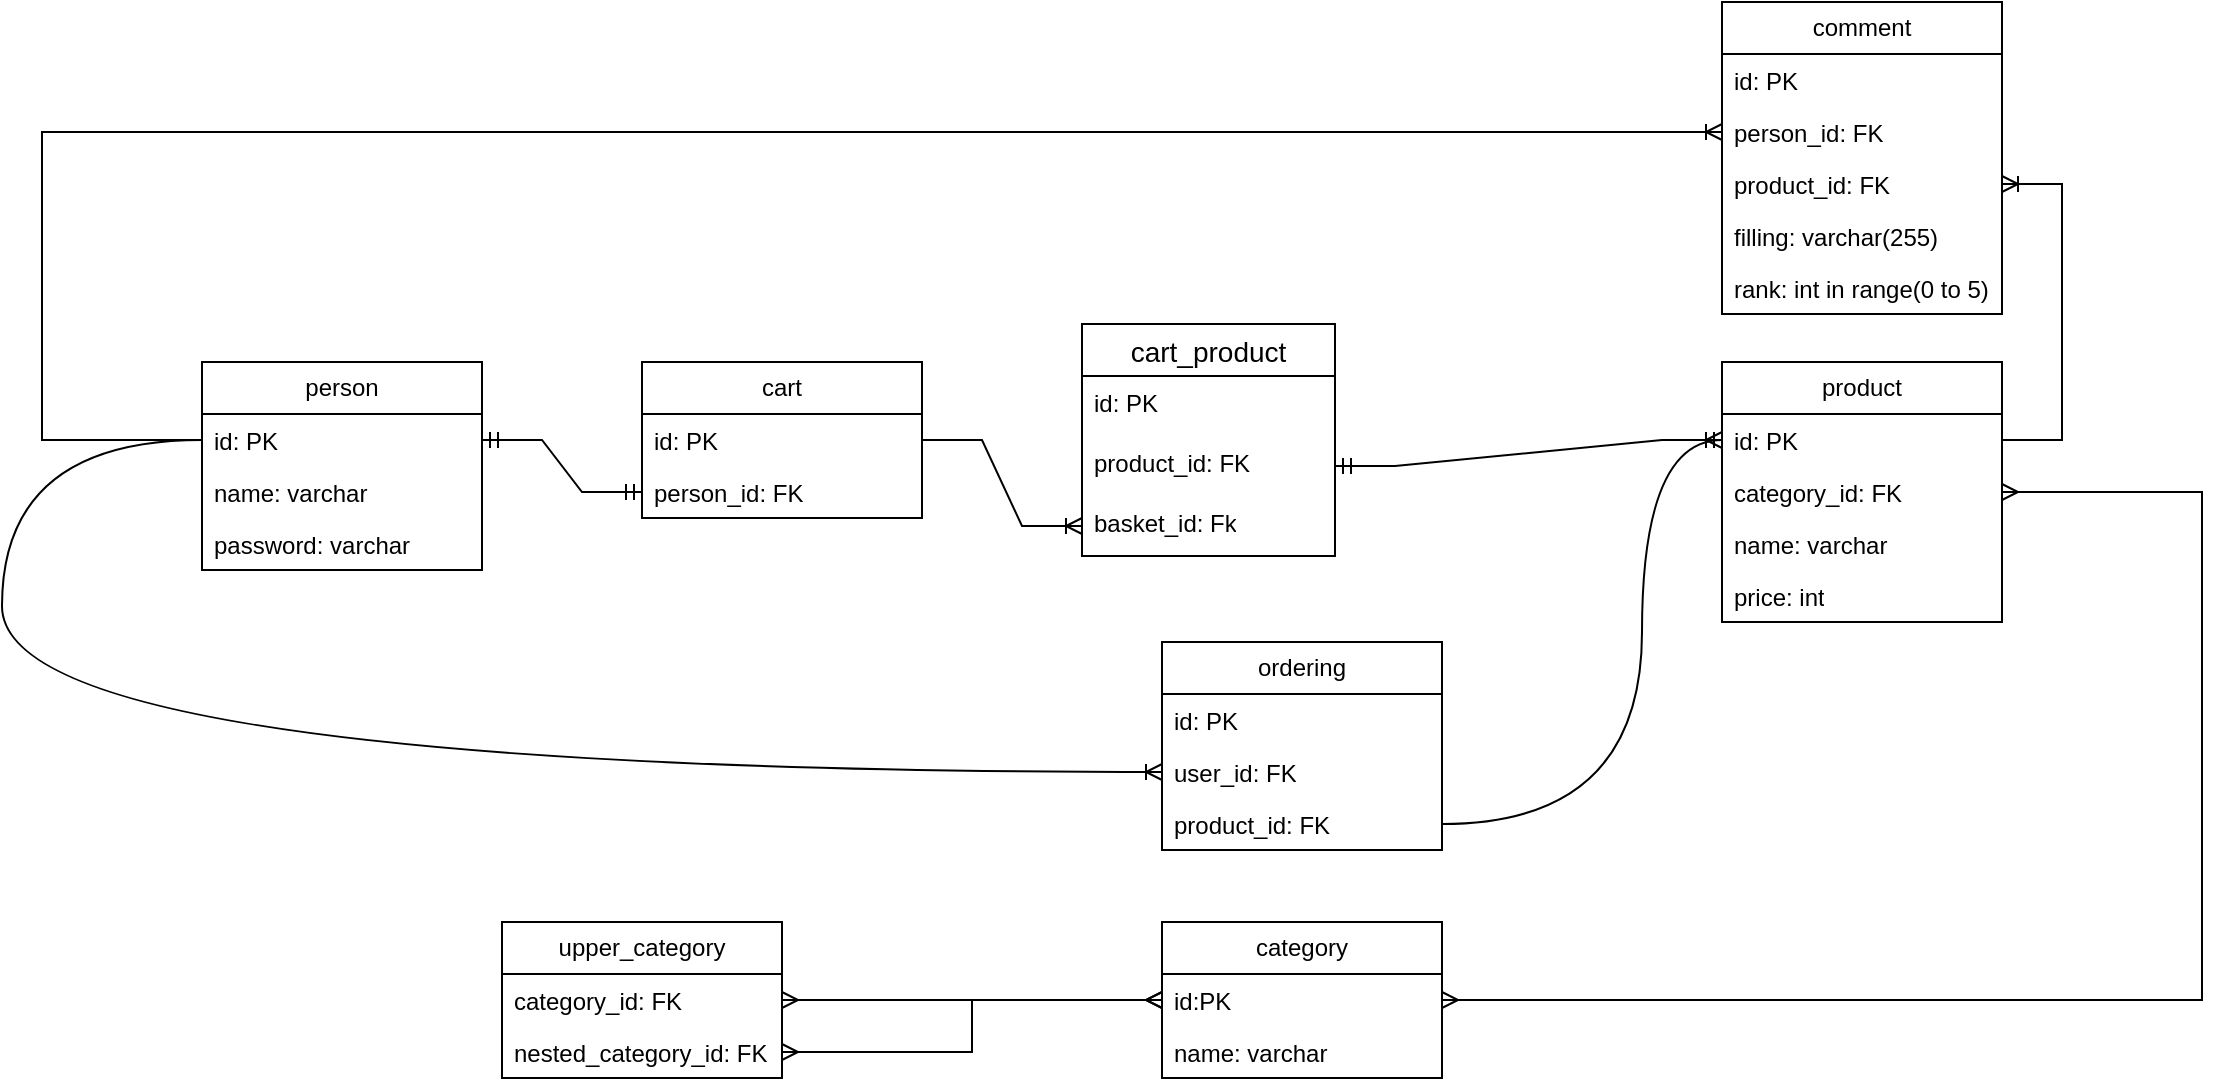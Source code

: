 <mxfile version="22.1.3" type="github">
  <diagram name="Страница — 1" id="jpvJlIro0i5mADWFQeZ1">
    <mxGraphModel dx="1783" dy="1716" grid="1" gridSize="10" guides="1" tooltips="1" connect="1" arrows="1" fold="1" page="1" pageScale="1" pageWidth="827" pageHeight="1169" math="0" shadow="0">
      <root>
        <mxCell id="0" />
        <mxCell id="1" parent="0" />
        <mxCell id="Ci0OxHBXnJLD-NSbA3Aw-1" value="person" style="swimlane;fontStyle=0;childLayout=stackLayout;horizontal=1;startSize=26;fillColor=none;horizontalStack=0;resizeParent=1;resizeParentMax=0;resizeLast=0;collapsible=1;marginBottom=0;whiteSpace=wrap;html=1;" vertex="1" parent="1">
          <mxGeometry x="-40" y="40" width="140" height="104" as="geometry" />
        </mxCell>
        <mxCell id="Ci0OxHBXnJLD-NSbA3Aw-2" value="id: PK" style="text;strokeColor=none;fillColor=none;align=left;verticalAlign=top;spacingLeft=4;spacingRight=4;overflow=hidden;rotatable=0;points=[[0,0.5],[1,0.5]];portConstraint=eastwest;whiteSpace=wrap;html=1;" vertex="1" parent="Ci0OxHBXnJLD-NSbA3Aw-1">
          <mxGeometry y="26" width="140" height="26" as="geometry" />
        </mxCell>
        <mxCell id="Ci0OxHBXnJLD-NSbA3Aw-3" value="name: varchar" style="text;strokeColor=none;fillColor=none;align=left;verticalAlign=top;spacingLeft=4;spacingRight=4;overflow=hidden;rotatable=0;points=[[0,0.5],[1,0.5]];portConstraint=eastwest;whiteSpace=wrap;html=1;" vertex="1" parent="Ci0OxHBXnJLD-NSbA3Aw-1">
          <mxGeometry y="52" width="140" height="26" as="geometry" />
        </mxCell>
        <mxCell id="Ci0OxHBXnJLD-NSbA3Aw-4" value="password: varchar" style="text;strokeColor=none;fillColor=none;align=left;verticalAlign=top;spacingLeft=4;spacingRight=4;overflow=hidden;rotatable=0;points=[[0,0.5],[1,0.5]];portConstraint=eastwest;whiteSpace=wrap;html=1;" vertex="1" parent="Ci0OxHBXnJLD-NSbA3Aw-1">
          <mxGeometry y="78" width="140" height="26" as="geometry" />
        </mxCell>
        <mxCell id="Ci0OxHBXnJLD-NSbA3Aw-5" value="cart" style="swimlane;fontStyle=0;childLayout=stackLayout;horizontal=1;startSize=26;fillColor=none;horizontalStack=0;resizeParent=1;resizeParentMax=0;resizeLast=0;collapsible=1;marginBottom=0;whiteSpace=wrap;html=1;" vertex="1" parent="1">
          <mxGeometry x="180" y="40" width="140" height="78" as="geometry" />
        </mxCell>
        <mxCell id="Ci0OxHBXnJLD-NSbA3Aw-6" value="id: PK" style="text;strokeColor=none;fillColor=none;align=left;verticalAlign=top;spacingLeft=4;spacingRight=4;overflow=hidden;rotatable=0;points=[[0,0.5],[1,0.5]];portConstraint=eastwest;whiteSpace=wrap;html=1;" vertex="1" parent="Ci0OxHBXnJLD-NSbA3Aw-5">
          <mxGeometry y="26" width="140" height="26" as="geometry" />
        </mxCell>
        <mxCell id="Ci0OxHBXnJLD-NSbA3Aw-7" value="person_id: FK" style="text;strokeColor=none;fillColor=none;align=left;verticalAlign=top;spacingLeft=4;spacingRight=4;overflow=hidden;rotatable=0;points=[[0,0.5],[1,0.5]];portConstraint=eastwest;whiteSpace=wrap;html=1;" vertex="1" parent="Ci0OxHBXnJLD-NSbA3Aw-5">
          <mxGeometry y="52" width="140" height="26" as="geometry" />
        </mxCell>
        <mxCell id="Ci0OxHBXnJLD-NSbA3Aw-10" value="" style="edgeStyle=entityRelationEdgeStyle;fontSize=12;html=1;endArrow=ERmandOne;startArrow=ERmandOne;rounded=0;" edge="1" parent="1" source="Ci0OxHBXnJLD-NSbA3Aw-2" target="Ci0OxHBXnJLD-NSbA3Aw-7">
          <mxGeometry width="100" height="100" relative="1" as="geometry">
            <mxPoint x="440" y="410" as="sourcePoint" />
            <mxPoint x="540" y="310" as="targetPoint" />
          </mxGeometry>
        </mxCell>
        <mxCell id="Ci0OxHBXnJLD-NSbA3Aw-11" value="product" style="swimlane;fontStyle=0;childLayout=stackLayout;horizontal=1;startSize=26;fillColor=none;horizontalStack=0;resizeParent=1;resizeParentMax=0;resizeLast=0;collapsible=1;marginBottom=0;whiteSpace=wrap;html=1;" vertex="1" parent="1">
          <mxGeometry x="720" y="40" width="140" height="130" as="geometry" />
        </mxCell>
        <mxCell id="Ci0OxHBXnJLD-NSbA3Aw-12" value="id: PK" style="text;strokeColor=none;fillColor=none;align=left;verticalAlign=top;spacingLeft=4;spacingRight=4;overflow=hidden;rotatable=0;points=[[0,0.5],[1,0.5]];portConstraint=eastwest;whiteSpace=wrap;html=1;" vertex="1" parent="Ci0OxHBXnJLD-NSbA3Aw-11">
          <mxGeometry y="26" width="140" height="26" as="geometry" />
        </mxCell>
        <mxCell id="Ci0OxHBXnJLD-NSbA3Aw-42" value="category_id: FK" style="text;strokeColor=none;fillColor=none;align=left;verticalAlign=top;spacingLeft=4;spacingRight=4;overflow=hidden;rotatable=0;points=[[0,0.5],[1,0.5]];portConstraint=eastwest;whiteSpace=wrap;html=1;" vertex="1" parent="Ci0OxHBXnJLD-NSbA3Aw-11">
          <mxGeometry y="52" width="140" height="26" as="geometry" />
        </mxCell>
        <mxCell id="Ci0OxHBXnJLD-NSbA3Aw-13" value="name: varchar" style="text;strokeColor=none;fillColor=none;align=left;verticalAlign=top;spacingLeft=4;spacingRight=4;overflow=hidden;rotatable=0;points=[[0,0.5],[1,0.5]];portConstraint=eastwest;whiteSpace=wrap;html=1;" vertex="1" parent="Ci0OxHBXnJLD-NSbA3Aw-11">
          <mxGeometry y="78" width="140" height="26" as="geometry" />
        </mxCell>
        <mxCell id="Ci0OxHBXnJLD-NSbA3Aw-14" value="price: int" style="text;strokeColor=none;fillColor=none;align=left;verticalAlign=top;spacingLeft=4;spacingRight=4;overflow=hidden;rotatable=0;points=[[0,0.5],[1,0.5]];portConstraint=eastwest;whiteSpace=wrap;html=1;" vertex="1" parent="Ci0OxHBXnJLD-NSbA3Aw-11">
          <mxGeometry y="104" width="140" height="26" as="geometry" />
        </mxCell>
        <mxCell id="Ci0OxHBXnJLD-NSbA3Aw-17" value="comment" style="swimlane;fontStyle=0;childLayout=stackLayout;horizontal=1;startSize=26;fillColor=none;horizontalStack=0;resizeParent=1;resizeParentMax=0;resizeLast=0;collapsible=1;marginBottom=0;whiteSpace=wrap;html=1;" vertex="1" parent="1">
          <mxGeometry x="720" y="-140" width="140" height="156" as="geometry" />
        </mxCell>
        <mxCell id="Ci0OxHBXnJLD-NSbA3Aw-18" value="id: PK" style="text;strokeColor=none;fillColor=none;align=left;verticalAlign=top;spacingLeft=4;spacingRight=4;overflow=hidden;rotatable=0;points=[[0,0.5],[1,0.5]];portConstraint=eastwest;whiteSpace=wrap;html=1;" vertex="1" parent="Ci0OxHBXnJLD-NSbA3Aw-17">
          <mxGeometry y="26" width="140" height="26" as="geometry" />
        </mxCell>
        <mxCell id="Ci0OxHBXnJLD-NSbA3Aw-19" value="person_id: FK" style="text;strokeColor=none;fillColor=none;align=left;verticalAlign=top;spacingLeft=4;spacingRight=4;overflow=hidden;rotatable=0;points=[[0,0.5],[1,0.5]];portConstraint=eastwest;whiteSpace=wrap;html=1;" vertex="1" parent="Ci0OxHBXnJLD-NSbA3Aw-17">
          <mxGeometry y="52" width="140" height="26" as="geometry" />
        </mxCell>
        <mxCell id="Ci0OxHBXnJLD-NSbA3Aw-20" value="product_id: FK" style="text;strokeColor=none;fillColor=none;align=left;verticalAlign=top;spacingLeft=4;spacingRight=4;overflow=hidden;rotatable=0;points=[[0,0.5],[1,0.5]];portConstraint=eastwest;whiteSpace=wrap;html=1;" vertex="1" parent="Ci0OxHBXnJLD-NSbA3Aw-17">
          <mxGeometry y="78" width="140" height="26" as="geometry" />
        </mxCell>
        <mxCell id="Ci0OxHBXnJLD-NSbA3Aw-21" value="filling: varchar(255)" style="text;strokeColor=none;fillColor=none;align=left;verticalAlign=top;spacingLeft=4;spacingRight=4;overflow=hidden;rotatable=0;points=[[0,0.5],[1,0.5]];portConstraint=eastwest;whiteSpace=wrap;html=1;" vertex="1" parent="Ci0OxHBXnJLD-NSbA3Aw-17">
          <mxGeometry y="104" width="140" height="26" as="geometry" />
        </mxCell>
        <mxCell id="Ci0OxHBXnJLD-NSbA3Aw-22" value="rank: int in range(0 to 5)" style="text;strokeColor=none;fillColor=none;align=left;verticalAlign=top;spacingLeft=4;spacingRight=4;overflow=hidden;rotatable=0;points=[[0,0.5],[1,0.5]];portConstraint=eastwest;whiteSpace=wrap;html=1;" vertex="1" parent="Ci0OxHBXnJLD-NSbA3Aw-17">
          <mxGeometry y="130" width="140" height="26" as="geometry" />
        </mxCell>
        <mxCell id="Ci0OxHBXnJLD-NSbA3Aw-23" value="" style="edgeStyle=entityRelationEdgeStyle;fontSize=12;html=1;endArrow=ERoneToMany;rounded=0;" edge="1" parent="1" source="Ci0OxHBXnJLD-NSbA3Aw-12" target="Ci0OxHBXnJLD-NSbA3Aw-20">
          <mxGeometry width="100" height="100" relative="1" as="geometry">
            <mxPoint x="590" y="141" as="sourcePoint" />
            <mxPoint x="730" y="89" as="targetPoint" />
          </mxGeometry>
        </mxCell>
        <mxCell id="Ci0OxHBXnJLD-NSbA3Aw-24" value="" style="edgeStyle=elbowEdgeStyle;fontSize=12;html=1;endArrow=ERoneToMany;rounded=0;entryX=0;entryY=0.5;entryDx=0;entryDy=0;exitX=0;exitY=0.5;exitDx=0;exitDy=0;" edge="1" parent="1" source="Ci0OxHBXnJLD-NSbA3Aw-2" target="Ci0OxHBXnJLD-NSbA3Aw-19">
          <mxGeometry width="100" height="100" relative="1" as="geometry">
            <mxPoint x="50" y="-30" as="sourcePoint" />
            <mxPoint x="650" y="-260" as="targetPoint" />
            <Array as="points">
              <mxPoint x="-120" />
            </Array>
          </mxGeometry>
        </mxCell>
        <mxCell id="Ci0OxHBXnJLD-NSbA3Aw-26" value="ordering" style="swimlane;fontStyle=0;childLayout=stackLayout;horizontal=1;startSize=26;fillColor=none;horizontalStack=0;resizeParent=1;resizeParentMax=0;resizeLast=0;collapsible=1;marginBottom=0;whiteSpace=wrap;html=1;" vertex="1" parent="1">
          <mxGeometry x="440" y="180" width="140" height="104" as="geometry" />
        </mxCell>
        <mxCell id="Ci0OxHBXnJLD-NSbA3Aw-27" value="id: PK" style="text;strokeColor=none;fillColor=none;align=left;verticalAlign=top;spacingLeft=4;spacingRight=4;overflow=hidden;rotatable=0;points=[[0,0.5],[1,0.5]];portConstraint=eastwest;whiteSpace=wrap;html=1;" vertex="1" parent="Ci0OxHBXnJLD-NSbA3Aw-26">
          <mxGeometry y="26" width="140" height="26" as="geometry" />
        </mxCell>
        <mxCell id="Ci0OxHBXnJLD-NSbA3Aw-28" value="user_id: FK" style="text;strokeColor=none;fillColor=none;align=left;verticalAlign=top;spacingLeft=4;spacingRight=4;overflow=hidden;rotatable=0;points=[[0,0.5],[1,0.5]];portConstraint=eastwest;whiteSpace=wrap;html=1;" vertex="1" parent="Ci0OxHBXnJLD-NSbA3Aw-26">
          <mxGeometry y="52" width="140" height="26" as="geometry" />
        </mxCell>
        <mxCell id="Ci0OxHBXnJLD-NSbA3Aw-29" value="product_id: FK" style="text;strokeColor=none;fillColor=none;align=left;verticalAlign=top;spacingLeft=4;spacingRight=4;overflow=hidden;rotatable=0;points=[[0,0.5],[1,0.5]];portConstraint=eastwest;whiteSpace=wrap;html=1;" vertex="1" parent="Ci0OxHBXnJLD-NSbA3Aw-26">
          <mxGeometry y="78" width="140" height="26" as="geometry" />
        </mxCell>
        <mxCell id="Ci0OxHBXnJLD-NSbA3Aw-30" value="" style="edgeStyle=orthogonalEdgeStyle;fontSize=12;html=1;endArrow=ERoneToMany;rounded=0;curved=1;" edge="1" parent="1" source="Ci0OxHBXnJLD-NSbA3Aw-2" target="Ci0OxHBXnJLD-NSbA3Aw-28">
          <mxGeometry width="100" height="100" relative="1" as="geometry">
            <mxPoint x="-70" y="270" as="sourcePoint" />
            <mxPoint x="380" y="260" as="targetPoint" />
            <Array as="points">
              <mxPoint x="-140" y="79" />
              <mxPoint x="-140" y="245" />
            </Array>
          </mxGeometry>
        </mxCell>
        <mxCell id="Ci0OxHBXnJLD-NSbA3Aw-32" value="" style="edgeStyle=orthogonalEdgeStyle;fontSize=12;html=1;endArrow=ERoneToMany;rounded=0;exitX=1;exitY=0.5;exitDx=0;exitDy=0;curved=1;" edge="1" parent="1" source="Ci0OxHBXnJLD-NSbA3Aw-29" target="Ci0OxHBXnJLD-NSbA3Aw-12">
          <mxGeometry width="100" height="100" relative="1" as="geometry">
            <mxPoint x="650" y="282" as="sourcePoint" />
            <mxPoint x="750" y="182" as="targetPoint" />
            <Array as="points">
              <mxPoint x="680" y="271" />
              <mxPoint x="680" y="79" />
            </Array>
          </mxGeometry>
        </mxCell>
        <mxCell id="Ci0OxHBXnJLD-NSbA3Aw-33" value="category" style="swimlane;fontStyle=0;childLayout=stackLayout;horizontal=1;startSize=26;fillColor=none;horizontalStack=0;resizeParent=1;resizeParentMax=0;resizeLast=0;collapsible=1;marginBottom=0;whiteSpace=wrap;html=1;" vertex="1" parent="1">
          <mxGeometry x="440" y="320" width="140" height="78" as="geometry" />
        </mxCell>
        <mxCell id="Ci0OxHBXnJLD-NSbA3Aw-34" value="id:PK" style="text;strokeColor=none;fillColor=none;align=left;verticalAlign=top;spacingLeft=4;spacingRight=4;overflow=hidden;rotatable=0;points=[[0,0.5],[1,0.5]];portConstraint=eastwest;whiteSpace=wrap;html=1;" vertex="1" parent="Ci0OxHBXnJLD-NSbA3Aw-33">
          <mxGeometry y="26" width="140" height="26" as="geometry" />
        </mxCell>
        <mxCell id="Ci0OxHBXnJLD-NSbA3Aw-35" value="name: varchar" style="text;strokeColor=none;fillColor=none;align=left;verticalAlign=top;spacingLeft=4;spacingRight=4;overflow=hidden;rotatable=0;points=[[0,0.5],[1,0.5]];portConstraint=eastwest;whiteSpace=wrap;html=1;" vertex="1" parent="Ci0OxHBXnJLD-NSbA3Aw-33">
          <mxGeometry y="52" width="140" height="26" as="geometry" />
        </mxCell>
        <mxCell id="Ci0OxHBXnJLD-NSbA3Aw-37" value="upper_category" style="swimlane;fontStyle=0;childLayout=stackLayout;horizontal=1;startSize=26;fillColor=none;horizontalStack=0;resizeParent=1;resizeParentMax=0;resizeLast=0;collapsible=1;marginBottom=0;whiteSpace=wrap;html=1;" vertex="1" parent="1">
          <mxGeometry x="110" y="320" width="140" height="78" as="geometry" />
        </mxCell>
        <mxCell id="Ci0OxHBXnJLD-NSbA3Aw-38" value="category_id: FK" style="text;strokeColor=none;fillColor=none;align=left;verticalAlign=top;spacingLeft=4;spacingRight=4;overflow=hidden;rotatable=0;points=[[0,0.5],[1,0.5]];portConstraint=eastwest;whiteSpace=wrap;html=1;" vertex="1" parent="Ci0OxHBXnJLD-NSbA3Aw-37">
          <mxGeometry y="26" width="140" height="26" as="geometry" />
        </mxCell>
        <mxCell id="Ci0OxHBXnJLD-NSbA3Aw-39" value="nested_category_id: FK" style="text;strokeColor=none;fillColor=none;align=left;verticalAlign=top;spacingLeft=4;spacingRight=4;overflow=hidden;rotatable=0;points=[[0,0.5],[1,0.5]];portConstraint=eastwest;whiteSpace=wrap;html=1;" vertex="1" parent="Ci0OxHBXnJLD-NSbA3Aw-37">
          <mxGeometry y="52" width="140" height="26" as="geometry" />
        </mxCell>
        <mxCell id="Ci0OxHBXnJLD-NSbA3Aw-41" value="" style="edgeStyle=elbowEdgeStyle;fontSize=12;html=1;endArrow=ERmany;startArrow=ERmany;rounded=0;exitX=1;exitY=0.5;exitDx=0;exitDy=0;" edge="1" parent="1" source="Ci0OxHBXnJLD-NSbA3Aw-39" target="Ci0OxHBXnJLD-NSbA3Aw-34">
          <mxGeometry width="100" height="100" relative="1" as="geometry">
            <mxPoint x="470" y="250" as="sourcePoint" />
            <mxPoint x="570" y="150" as="targetPoint" />
          </mxGeometry>
        </mxCell>
        <mxCell id="Ci0OxHBXnJLD-NSbA3Aw-45" value="" style="edgeStyle=elbowEdgeStyle;fontSize=12;html=1;endArrow=ERmany;startArrow=ERmany;rounded=0;entryX=1;entryY=0.5;entryDx=0;entryDy=0;" edge="1" parent="1" source="Ci0OxHBXnJLD-NSbA3Aw-34" target="Ci0OxHBXnJLD-NSbA3Aw-42">
          <mxGeometry width="100" height="100" relative="1" as="geometry">
            <mxPoint x="500" y="260" as="sourcePoint" />
            <mxPoint x="600" y="160" as="targetPoint" />
            <Array as="points">
              <mxPoint x="960" y="240" />
            </Array>
          </mxGeometry>
        </mxCell>
        <mxCell id="Ci0OxHBXnJLD-NSbA3Aw-48" value="cart_product" style="swimlane;fontStyle=0;childLayout=stackLayout;horizontal=1;startSize=26;horizontalStack=0;resizeParent=1;resizeParentMax=0;resizeLast=0;collapsible=1;marginBottom=0;align=center;fontSize=14;" vertex="1" parent="1">
          <mxGeometry x="400" y="21" width="126.5" height="116" as="geometry" />
        </mxCell>
        <mxCell id="Ci0OxHBXnJLD-NSbA3Aw-49" value="id: PK" style="text;strokeColor=none;fillColor=none;spacingLeft=4;spacingRight=4;overflow=hidden;rotatable=0;points=[[0,0.5],[1,0.5]];portConstraint=eastwest;fontSize=12;whiteSpace=wrap;html=1;" vertex="1" parent="Ci0OxHBXnJLD-NSbA3Aw-48">
          <mxGeometry y="26" width="126.5" height="30" as="geometry" />
        </mxCell>
        <mxCell id="Ci0OxHBXnJLD-NSbA3Aw-50" value="product_id: FK" style="text;strokeColor=none;fillColor=none;spacingLeft=4;spacingRight=4;overflow=hidden;rotatable=0;points=[[0,0.5],[1,0.5]];portConstraint=eastwest;fontSize=12;whiteSpace=wrap;html=1;" vertex="1" parent="Ci0OxHBXnJLD-NSbA3Aw-48">
          <mxGeometry y="56" width="126.5" height="30" as="geometry" />
        </mxCell>
        <mxCell id="Ci0OxHBXnJLD-NSbA3Aw-51" value="basket_id: Fk" style="text;strokeColor=none;fillColor=none;spacingLeft=4;spacingRight=4;overflow=hidden;rotatable=0;points=[[0,0.5],[1,0.5]];portConstraint=eastwest;fontSize=12;whiteSpace=wrap;html=1;" vertex="1" parent="Ci0OxHBXnJLD-NSbA3Aw-48">
          <mxGeometry y="86" width="126.5" height="30" as="geometry" />
        </mxCell>
        <mxCell id="Ci0OxHBXnJLD-NSbA3Aw-56" value="" style="edgeStyle=entityRelationEdgeStyle;fontSize=12;html=1;endArrow=ERoneToMany;rounded=0;" edge="1" parent="1" source="Ci0OxHBXnJLD-NSbA3Aw-6" target="Ci0OxHBXnJLD-NSbA3Aw-51">
          <mxGeometry width="100" height="100" relative="1" as="geometry">
            <mxPoint x="390" y="200" as="sourcePoint" />
            <mxPoint x="490" y="100" as="targetPoint" />
          </mxGeometry>
        </mxCell>
        <mxCell id="Ci0OxHBXnJLD-NSbA3Aw-57" value="" style="edgeStyle=entityRelationEdgeStyle;fontSize=12;html=1;endArrow=ERmandOne;startArrow=ERmandOne;rounded=0;" edge="1" parent="1" source="Ci0OxHBXnJLD-NSbA3Aw-50" target="Ci0OxHBXnJLD-NSbA3Aw-12">
          <mxGeometry width="100" height="100" relative="1" as="geometry">
            <mxPoint x="390" y="200" as="sourcePoint" />
            <mxPoint x="490" y="100" as="targetPoint" />
          </mxGeometry>
        </mxCell>
        <mxCell id="Ci0OxHBXnJLD-NSbA3Aw-58" value="" style="edgeStyle=elbowEdgeStyle;fontSize=12;html=1;endArrow=ERmany;startArrow=ERmany;rounded=0;" edge="1" parent="1" source="Ci0OxHBXnJLD-NSbA3Aw-38" target="Ci0OxHBXnJLD-NSbA3Aw-34">
          <mxGeometry width="100" height="100" relative="1" as="geometry">
            <mxPoint x="260" y="395" as="sourcePoint" />
            <mxPoint x="450" y="369" as="targetPoint" />
          </mxGeometry>
        </mxCell>
      </root>
    </mxGraphModel>
  </diagram>
</mxfile>
